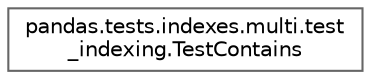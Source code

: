 digraph "Graphical Class Hierarchy"
{
 // LATEX_PDF_SIZE
  bgcolor="transparent";
  edge [fontname=Helvetica,fontsize=10,labelfontname=Helvetica,labelfontsize=10];
  node [fontname=Helvetica,fontsize=10,shape=box,height=0.2,width=0.4];
  rankdir="LR";
  Node0 [id="Node000000",label="pandas.tests.indexes.multi.test\l_indexing.TestContains",height=0.2,width=0.4,color="grey40", fillcolor="white", style="filled",URL="$d4/d69/classpandas_1_1tests_1_1indexes_1_1multi_1_1test__indexing_1_1TestContains.html",tooltip=" "];
}

